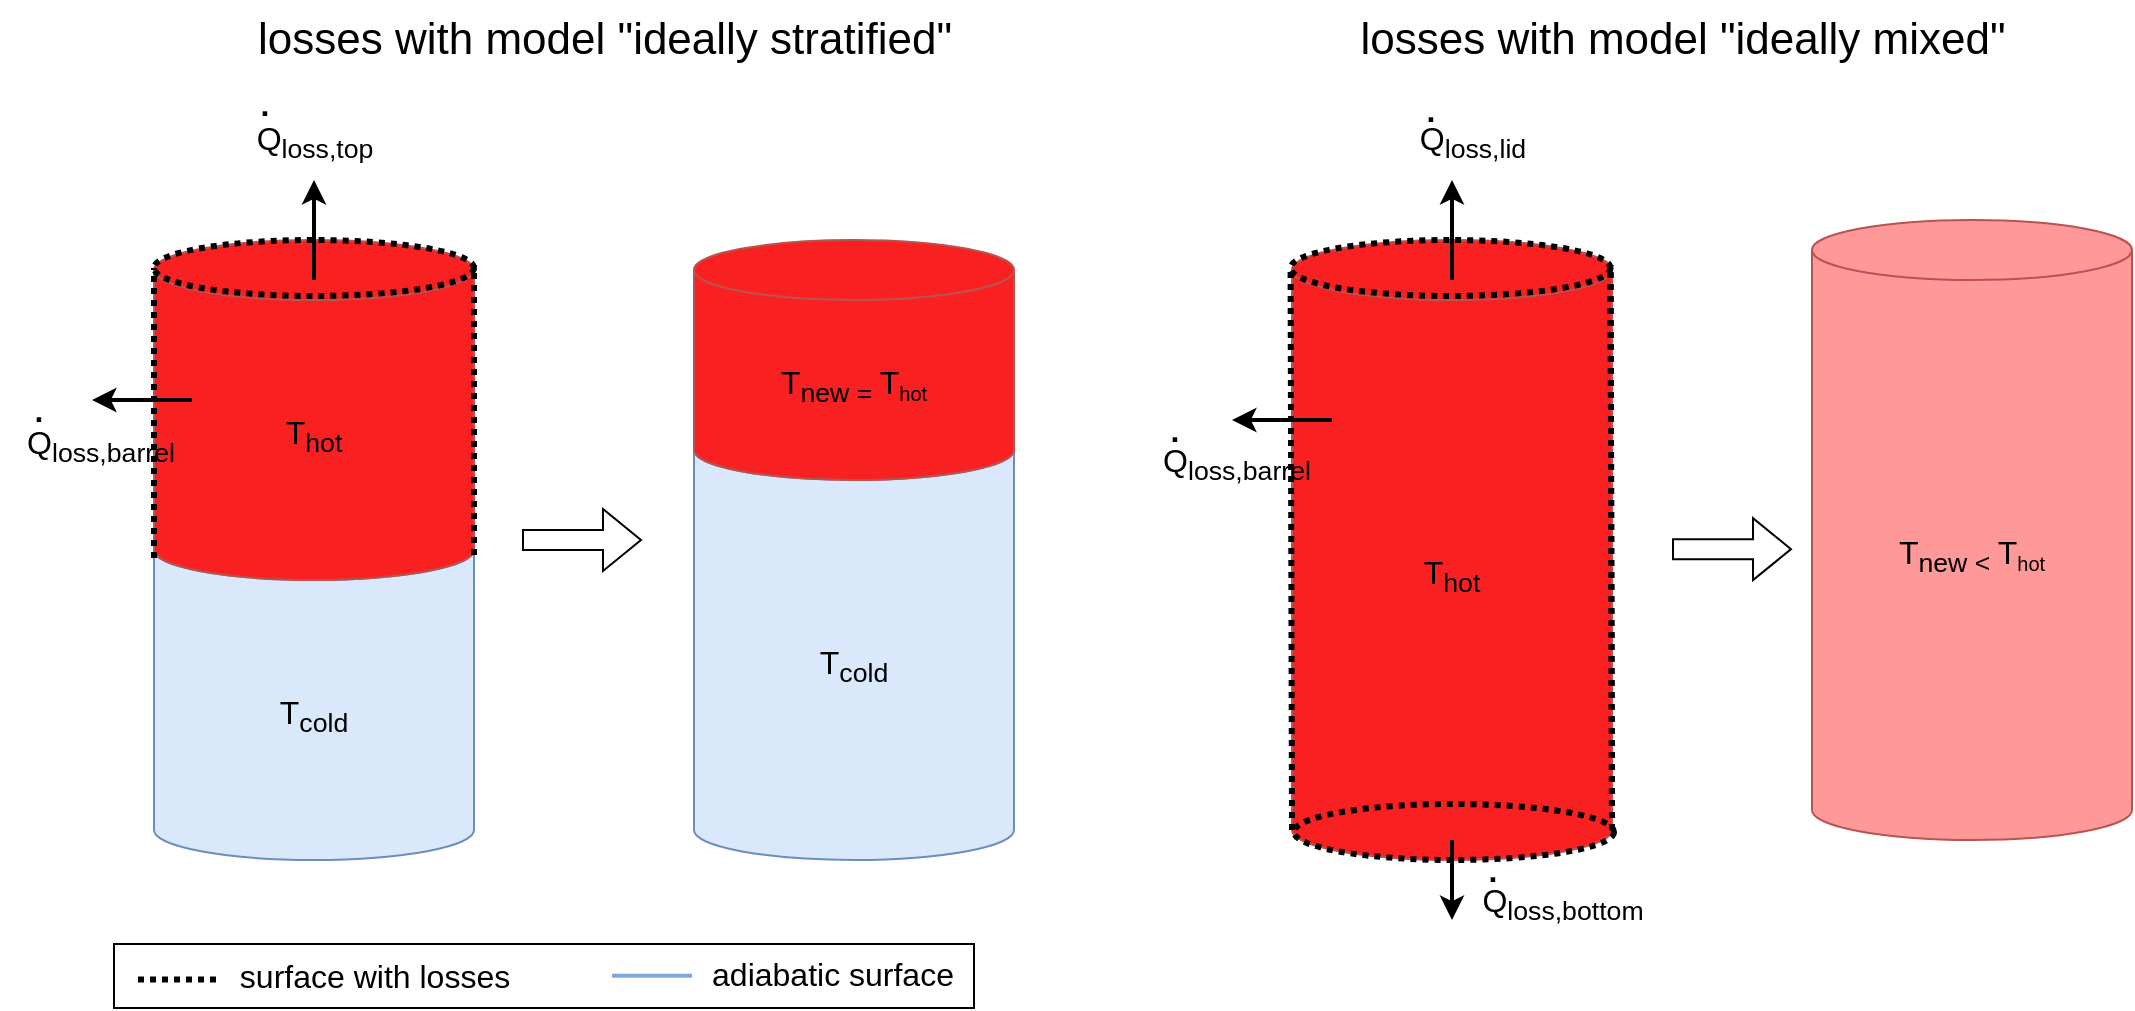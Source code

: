 <mxfile version="20.6.2" type="device"><diagram id="dN7MIzyuWFATzw5Fgmmd" name="Seite-1"><mxGraphModel dx="1480" dy="1006" grid="1" gridSize="10" guides="1" tooltips="1" connect="1" arrows="1" fold="1" page="1" pageScale="1" pageWidth="1654" pageHeight="1169" math="0" shadow="0"><root><mxCell id="0"/><mxCell id="1" parent="0"/><mxCell id="bo4LCcih02CFlxmgc-3f-16" value="&lt;font style=&quot;font-size: 16px;&quot;&gt;T&lt;sub&gt;cold&lt;/sub&gt;&lt;/font&gt;" style="shape=cylinder3;whiteSpace=wrap;html=1;boundedLbl=1;backgroundOutline=1;size=15;fillColor=#dae8fc;strokeColor=#6c8ebf;" parent="1" vertex="1"><mxGeometry x="210" y="330" width="160" height="170" as="geometry"/></mxCell><mxCell id="bo4LCcih02CFlxmgc-3f-17" value="&lt;font style=&quot;font-size: 16px;&quot;&gt;T&lt;sub&gt;hot&lt;/sub&gt;&lt;/font&gt;" style="shape=cylinder3;whiteSpace=wrap;html=1;boundedLbl=1;backgroundOutline=1;size=15;fillColor=#F82020;strokeColor=#b85450;gradientColor=none;" parent="1" vertex="1"><mxGeometry x="210" y="190" width="160" height="170" as="geometry"/></mxCell><mxCell id="bo4LCcih02CFlxmgc-3f-19" value="" style="endArrow=classic;startArrow=none;html=1;rounded=0;strokeColor=#000000;strokeWidth=2;fontSize=16;startFill=0;" parent="1" edge="1"><mxGeometry width="50" height="50" relative="1" as="geometry"><mxPoint x="229" y="270" as="sourcePoint"/><mxPoint x="179" y="270" as="targetPoint"/></mxGeometry></mxCell><mxCell id="bo4LCcih02CFlxmgc-3f-20" value="" style="endArrow=classic;startArrow=none;html=1;rounded=0;strokeColor=#000000;strokeWidth=2;fontSize=16;startFill=0;" parent="1" edge="1"><mxGeometry width="50" height="50" relative="1" as="geometry"><mxPoint x="290" y="210" as="sourcePoint"/><mxPoint x="290" y="160" as="targetPoint"/></mxGeometry></mxCell><mxCell id="bo4LCcih02CFlxmgc-3f-23" value="Q&lt;sub&gt;loss,top&lt;/sub&gt;" style="text;html=1;align=center;verticalAlign=middle;resizable=0;points=[];autosize=1;strokeColor=none;fillColor=none;fontSize=16;" parent="1" vertex="1"><mxGeometry x="250" y="121" width="80" height="40" as="geometry"/></mxCell><mxCell id="bo4LCcih02CFlxmgc-3f-24" value="." style="text;html=1;align=center;verticalAlign=middle;resizable=0;points=[];autosize=1;strokeColor=none;fillColor=none;fontSize=16;fontStyle=1" parent="1" vertex="1"><mxGeometry x="250" y="107" width="30" height="30" as="geometry"/></mxCell><mxCell id="bo4LCcih02CFlxmgc-3f-25" value="Q&lt;sub&gt;loss,barrel&lt;/sub&gt;" style="text;html=1;align=center;verticalAlign=middle;resizable=0;points=[];autosize=1;strokeColor=none;fillColor=none;fontSize=16;" parent="1" vertex="1"><mxGeometry x="133" y="272.5" width="100" height="40" as="geometry"/></mxCell><mxCell id="bo4LCcih02CFlxmgc-3f-26" value="." style="text;html=1;align=center;verticalAlign=middle;resizable=0;points=[];autosize=1;strokeColor=none;fillColor=none;fontSize=16;fontStyle=1" parent="1" vertex="1"><mxGeometry x="137" y="259.5" width="30" height="30" as="geometry"/></mxCell><mxCell id="bo4LCcih02CFlxmgc-3f-29" value="" style="shape=flexArrow;endArrow=classic;html=1;rounded=0;" parent="1" edge="1"><mxGeometry width="50" height="50" relative="1" as="geometry"><mxPoint x="394" y="340" as="sourcePoint"/><mxPoint x="454" y="340" as="targetPoint"/></mxGeometry></mxCell><mxCell id="bo4LCcih02CFlxmgc-3f-30" value="&lt;font style=&quot;font-size: 16px;&quot;&gt;T&lt;sub&gt;cold&lt;/sub&gt;&lt;/font&gt;" style="shape=cylinder3;whiteSpace=wrap;html=1;boundedLbl=1;backgroundOutline=1;size=15;fillColor=#dae8fc;strokeColor=#6c8ebf;" parent="1" vertex="1"><mxGeometry x="480" y="280" width="160" height="220" as="geometry"/></mxCell><mxCell id="bo4LCcih02CFlxmgc-3f-31" value="&lt;font style=&quot;font-size: 16px;&quot;&gt;T&lt;sub&gt;new =&amp;nbsp;&lt;/sub&gt;&lt;/font&gt;&lt;span style=&quot;font-size: 16px;&quot;&gt;T&lt;/span&gt;&lt;sub&gt;hot&lt;/sub&gt;" style="shape=cylinder3;whiteSpace=wrap;html=1;boundedLbl=1;backgroundOutline=1;size=15;fillColor=#F82020;strokeColor=#b85450;gradientColor=none;" parent="1" vertex="1"><mxGeometry x="480" y="190" width="160" height="120" as="geometry"/></mxCell><mxCell id="bo4LCcih02CFlxmgc-3f-65" value="&lt;font style=&quot;font-size: 16px;&quot;&gt;T&lt;sub&gt;hot&lt;/sub&gt;&lt;/font&gt;" style="shape=cylinder3;whiteSpace=wrap;html=1;boundedLbl=1;backgroundOutline=1;size=15;fillColor=#F82020;strokeColor=#b85450;gradientColor=none;" parent="1" vertex="1"><mxGeometry x="779" y="190" width="160" height="310" as="geometry"/></mxCell><mxCell id="bo4LCcih02CFlxmgc-3f-66" value="" style="endArrow=classic;startArrow=none;html=1;rounded=0;strokeColor=#000000;strokeWidth=2;fontSize=16;startFill=0;" parent="1" edge="1"><mxGeometry width="50" height="50" relative="1" as="geometry"><mxPoint x="859" y="490" as="sourcePoint"/><mxPoint x="859" y="530" as="targetPoint"/></mxGeometry></mxCell><mxCell id="bo4LCcih02CFlxmgc-3f-67" value="" style="endArrow=classic;startArrow=none;html=1;rounded=0;strokeColor=#000000;strokeWidth=2;fontSize=16;startFill=0;" parent="1" edge="1"><mxGeometry width="50" height="50" relative="1" as="geometry"><mxPoint x="799" y="280" as="sourcePoint"/><mxPoint x="749" y="280" as="targetPoint"/></mxGeometry></mxCell><mxCell id="bo4LCcih02CFlxmgc-3f-68" value="" style="endArrow=classic;startArrow=none;html=1;rounded=0;strokeColor=#000000;strokeWidth=2;fontSize=16;startFill=0;" parent="1" edge="1"><mxGeometry width="50" height="50" relative="1" as="geometry"><mxPoint x="859" y="210" as="sourcePoint"/><mxPoint x="859" y="160" as="targetPoint"/></mxGeometry></mxCell><mxCell id="bo4LCcih02CFlxmgc-3f-69" value="Q&lt;sub&gt;loss,bottom&lt;/sub&gt;" style="text;html=1;align=center;verticalAlign=middle;resizable=0;points=[];autosize=1;strokeColor=none;fillColor=none;fontSize=16;" parent="1" vertex="1"><mxGeometry x="864" y="502" width="100" height="40" as="geometry"/></mxCell><mxCell id="bo4LCcih02CFlxmgc-3f-70" value="." style="text;html=1;align=center;verticalAlign=middle;resizable=0;points=[];autosize=1;strokeColor=none;fillColor=none;fontSize=16;fontStyle=1" parent="1" vertex="1"><mxGeometry x="864" y="490" width="30" height="30" as="geometry"/></mxCell><mxCell id="bo4LCcih02CFlxmgc-3f-71" value="Q&lt;sub&gt;loss,lid&lt;/sub&gt;" style="text;html=1;align=center;verticalAlign=middle;resizable=0;points=[];autosize=1;strokeColor=none;fillColor=none;fontSize=16;" parent="1" vertex="1"><mxGeometry x="829" y="121" width="80" height="40" as="geometry"/></mxCell><mxCell id="bo4LCcih02CFlxmgc-3f-72" value="." style="text;html=1;align=center;verticalAlign=middle;resizable=0;points=[];autosize=1;strokeColor=none;fillColor=none;fontSize=16;fontStyle=1" parent="1" vertex="1"><mxGeometry x="833" y="110" width="30" height="30" as="geometry"/></mxCell><mxCell id="bo4LCcih02CFlxmgc-3f-73" value="Q&lt;sub&gt;loss,barrel&lt;/sub&gt;" style="text;html=1;align=center;verticalAlign=middle;resizable=0;points=[];autosize=1;strokeColor=none;fillColor=none;fontSize=16;" parent="1" vertex="1"><mxGeometry x="701" y="282" width="100" height="40" as="geometry"/></mxCell><mxCell id="bo4LCcih02CFlxmgc-3f-74" value="." style="text;html=1;align=center;verticalAlign=middle;resizable=0;points=[];autosize=1;strokeColor=none;fillColor=none;fontSize=16;fontStyle=1" parent="1" vertex="1"><mxGeometry x="705" y="270" width="30" height="30" as="geometry"/></mxCell><mxCell id="bo4LCcih02CFlxmgc-3f-76" value="&lt;font style=&quot;font-size: 16px;&quot;&gt;T&lt;sub&gt;new &amp;lt;&amp;nbsp;&lt;/sub&gt;&lt;/font&gt;&lt;span style=&quot;font-size: 16px;&quot;&gt;T&lt;/span&gt;&lt;sub&gt;hot&lt;/sub&gt;" style="shape=cylinder3;whiteSpace=wrap;html=1;boundedLbl=1;backgroundOutline=1;size=15;fillColor=#FF9999;strokeColor=#b85450;gradientColor=none;" parent="1" vertex="1"><mxGeometry x="1039" y="180" width="160" height="310" as="geometry"/></mxCell><mxCell id="bo4LCcih02CFlxmgc-3f-78" value="losses with model &quot;ideally stratified&quot;" style="text;html=1;align=center;verticalAlign=middle;resizable=0;points=[];autosize=1;strokeColor=none;fillColor=none;fontSize=22;" parent="1" vertex="1"><mxGeometry x="250" y="70" width="370" height="40" as="geometry"/></mxCell><mxCell id="bo4LCcih02CFlxmgc-3f-79" value="losses with model &quot;ideally mixed&quot;" style="text;html=1;align=center;verticalAlign=middle;resizable=0;points=[];autosize=1;strokeColor=none;fillColor=none;fontSize=22;" parent="1" vertex="1"><mxGeometry x="799" y="70" width="350" height="40" as="geometry"/></mxCell><mxCell id="bo4LCcih02CFlxmgc-3f-80" value="" style="shape=flexArrow;endArrow=classic;html=1;rounded=0;" parent="1" edge="1"><mxGeometry width="50" height="50" relative="1" as="geometry"><mxPoint x="969" y="344.57" as="sourcePoint"/><mxPoint x="1029" y="344.57" as="targetPoint"/></mxGeometry></mxCell><mxCell id="bo4LCcih02CFlxmgc-3f-82" value="" style="endArrow=none;html=1;rounded=0;fontSize=22;strokeWidth=3;dashed=1;dashPattern=1 1;entryX=0;entryY=0;entryDx=0;entryDy=15;entryPerimeter=0;" parent="1" edge="1"><mxGeometry width="50" height="50" relative="1" as="geometry"><mxPoint x="210" y="349" as="sourcePoint"/><mxPoint x="210" y="204" as="targetPoint"/></mxGeometry></mxCell><mxCell id="bo4LCcih02CFlxmgc-3f-83" value="" style="endArrow=none;html=1;rounded=0;fontSize=22;strokeWidth=3;dashed=1;dashPattern=1 1;entryX=0;entryY=0;entryDx=0;entryDy=15;entryPerimeter=0;" parent="1" edge="1"><mxGeometry width="50" height="50" relative="1" as="geometry"><mxPoint x="370" y="347.5" as="sourcePoint"/><mxPoint x="370" y="202.5" as="targetPoint"/></mxGeometry></mxCell><mxCell id="bo4LCcih02CFlxmgc-3f-86" value="" style="ellipse;whiteSpace=wrap;html=1;fontSize=22;fillColor=none;strokeWidth=3;dashed=1;dashPattern=1 1;" parent="1" vertex="1"><mxGeometry x="210" y="190" width="160" height="28" as="geometry"/></mxCell><mxCell id="bo4LCcih02CFlxmgc-3f-89" value="" style="ellipse;whiteSpace=wrap;html=1;fontSize=22;fillColor=none;strokeWidth=3;dashed=1;dashPattern=1 1;" parent="1" vertex="1"><mxGeometry x="778.29" y="190" width="160" height="28" as="geometry"/></mxCell><mxCell id="bo4LCcih02CFlxmgc-3f-90" value="" style="endArrow=none;html=1;rounded=0;fontSize=22;strokeWidth=3;dashed=1;dashPattern=1 1;entryX=0;entryY=0;entryDx=0;entryDy=15;entryPerimeter=0;exitX=0;exitY=1;exitDx=0;exitDy=-15;exitPerimeter=0;" parent="1" source="bo4LCcih02CFlxmgc-3f-65" edge="1"><mxGeometry width="50" height="50" relative="1" as="geometry"><mxPoint x="778.29" y="349.0" as="sourcePoint"/><mxPoint x="778.29" y="204.0" as="targetPoint"/></mxGeometry></mxCell><mxCell id="bo4LCcih02CFlxmgc-3f-91" value="" style="endArrow=none;html=1;rounded=0;fontSize=22;strokeWidth=3;dashed=1;dashPattern=1 1;entryX=0;entryY=0;entryDx=0;entryDy=15;entryPerimeter=0;exitX=1;exitY=1;exitDx=0;exitDy=-15;exitPerimeter=0;" parent="1" source="bo4LCcih02CFlxmgc-3f-65" edge="1"><mxGeometry width="50" height="50" relative="1" as="geometry"><mxPoint x="938.29" y="347.5" as="sourcePoint"/><mxPoint x="938.29" y="202.5" as="targetPoint"/></mxGeometry></mxCell><mxCell id="bo4LCcih02CFlxmgc-3f-92" value="" style="endArrow=none;html=1;rounded=0;fontSize=22;strokeWidth=3;dashed=1;dashPattern=1 1;entryX=0;entryY=0;entryDx=0;entryDy=15;entryPerimeter=0;exitX=1;exitY=1;exitDx=0;exitDy=-15;exitPerimeter=0;" parent="1" source="bo4LCcih02CFlxmgc-3f-65" edge="1"><mxGeometry width="50" height="50" relative="1" as="geometry"><mxPoint x="938.29" y="347.5" as="sourcePoint"/><mxPoint x="938.29" y="202.5" as="targetPoint"/></mxGeometry></mxCell><mxCell id="bo4LCcih02CFlxmgc-3f-93" value="" style="endArrow=none;html=1;rounded=0;fontSize=22;strokeWidth=3;dashed=1;dashPattern=1 1;entryX=0;entryY=0;entryDx=0;entryDy=15;entryPerimeter=0;" parent="1" edge="1"><mxGeometry width="50" height="50" relative="1" as="geometry"><mxPoint x="241" y="559.76" as="sourcePoint"/><mxPoint x="201" y="559.76" as="targetPoint"/></mxGeometry></mxCell><mxCell id="bo4LCcih02CFlxmgc-3f-94" value="surface with losses" style="text;html=1;align=center;verticalAlign=middle;resizable=0;points=[];autosize=1;strokeColor=none;fillColor=none;fontSize=16;" parent="1" vertex="1"><mxGeometry x="240" y="543" width="160" height="30" as="geometry"/></mxCell><mxCell id="bo4LCcih02CFlxmgc-3f-95" value="" style="ellipse;whiteSpace=wrap;html=1;fontSize=22;fillColor=none;strokeWidth=3;dashed=1;dashPattern=1 1;" parent="1" vertex="1"><mxGeometry x="780" y="472" width="160" height="28" as="geometry"/></mxCell><mxCell id="W94jHdMb8O8hhz549Py0-2" value="adiabatic surface" style="text;html=1;align=center;verticalAlign=middle;resizable=0;points=[];autosize=1;strokeColor=none;fillColor=none;fontSize=16;" vertex="1" parent="1"><mxGeometry x="479" y="542" width="140" height="30" as="geometry"/></mxCell><mxCell id="W94jHdMb8O8hhz549Py0-3" value="" style="endArrow=none;html=1;rounded=0;fontSize=22;strokeWidth=2;entryX=0;entryY=0;entryDx=0;entryDy=15;entryPerimeter=0;strokeColor=#7EA6E0;" edge="1" parent="1"><mxGeometry width="50" height="50" relative="1" as="geometry"><mxPoint x="479" y="557.86" as="sourcePoint"/><mxPoint x="439" y="557.86" as="targetPoint"/></mxGeometry></mxCell><mxCell id="W94jHdMb8O8hhz549Py0-6" value="" style="rounded=0;whiteSpace=wrap;html=1;gradientColor=default;fillColor=none;" vertex="1" parent="1"><mxGeometry x="190" y="542" width="430" height="32" as="geometry"/></mxCell></root></mxGraphModel></diagram></mxfile>